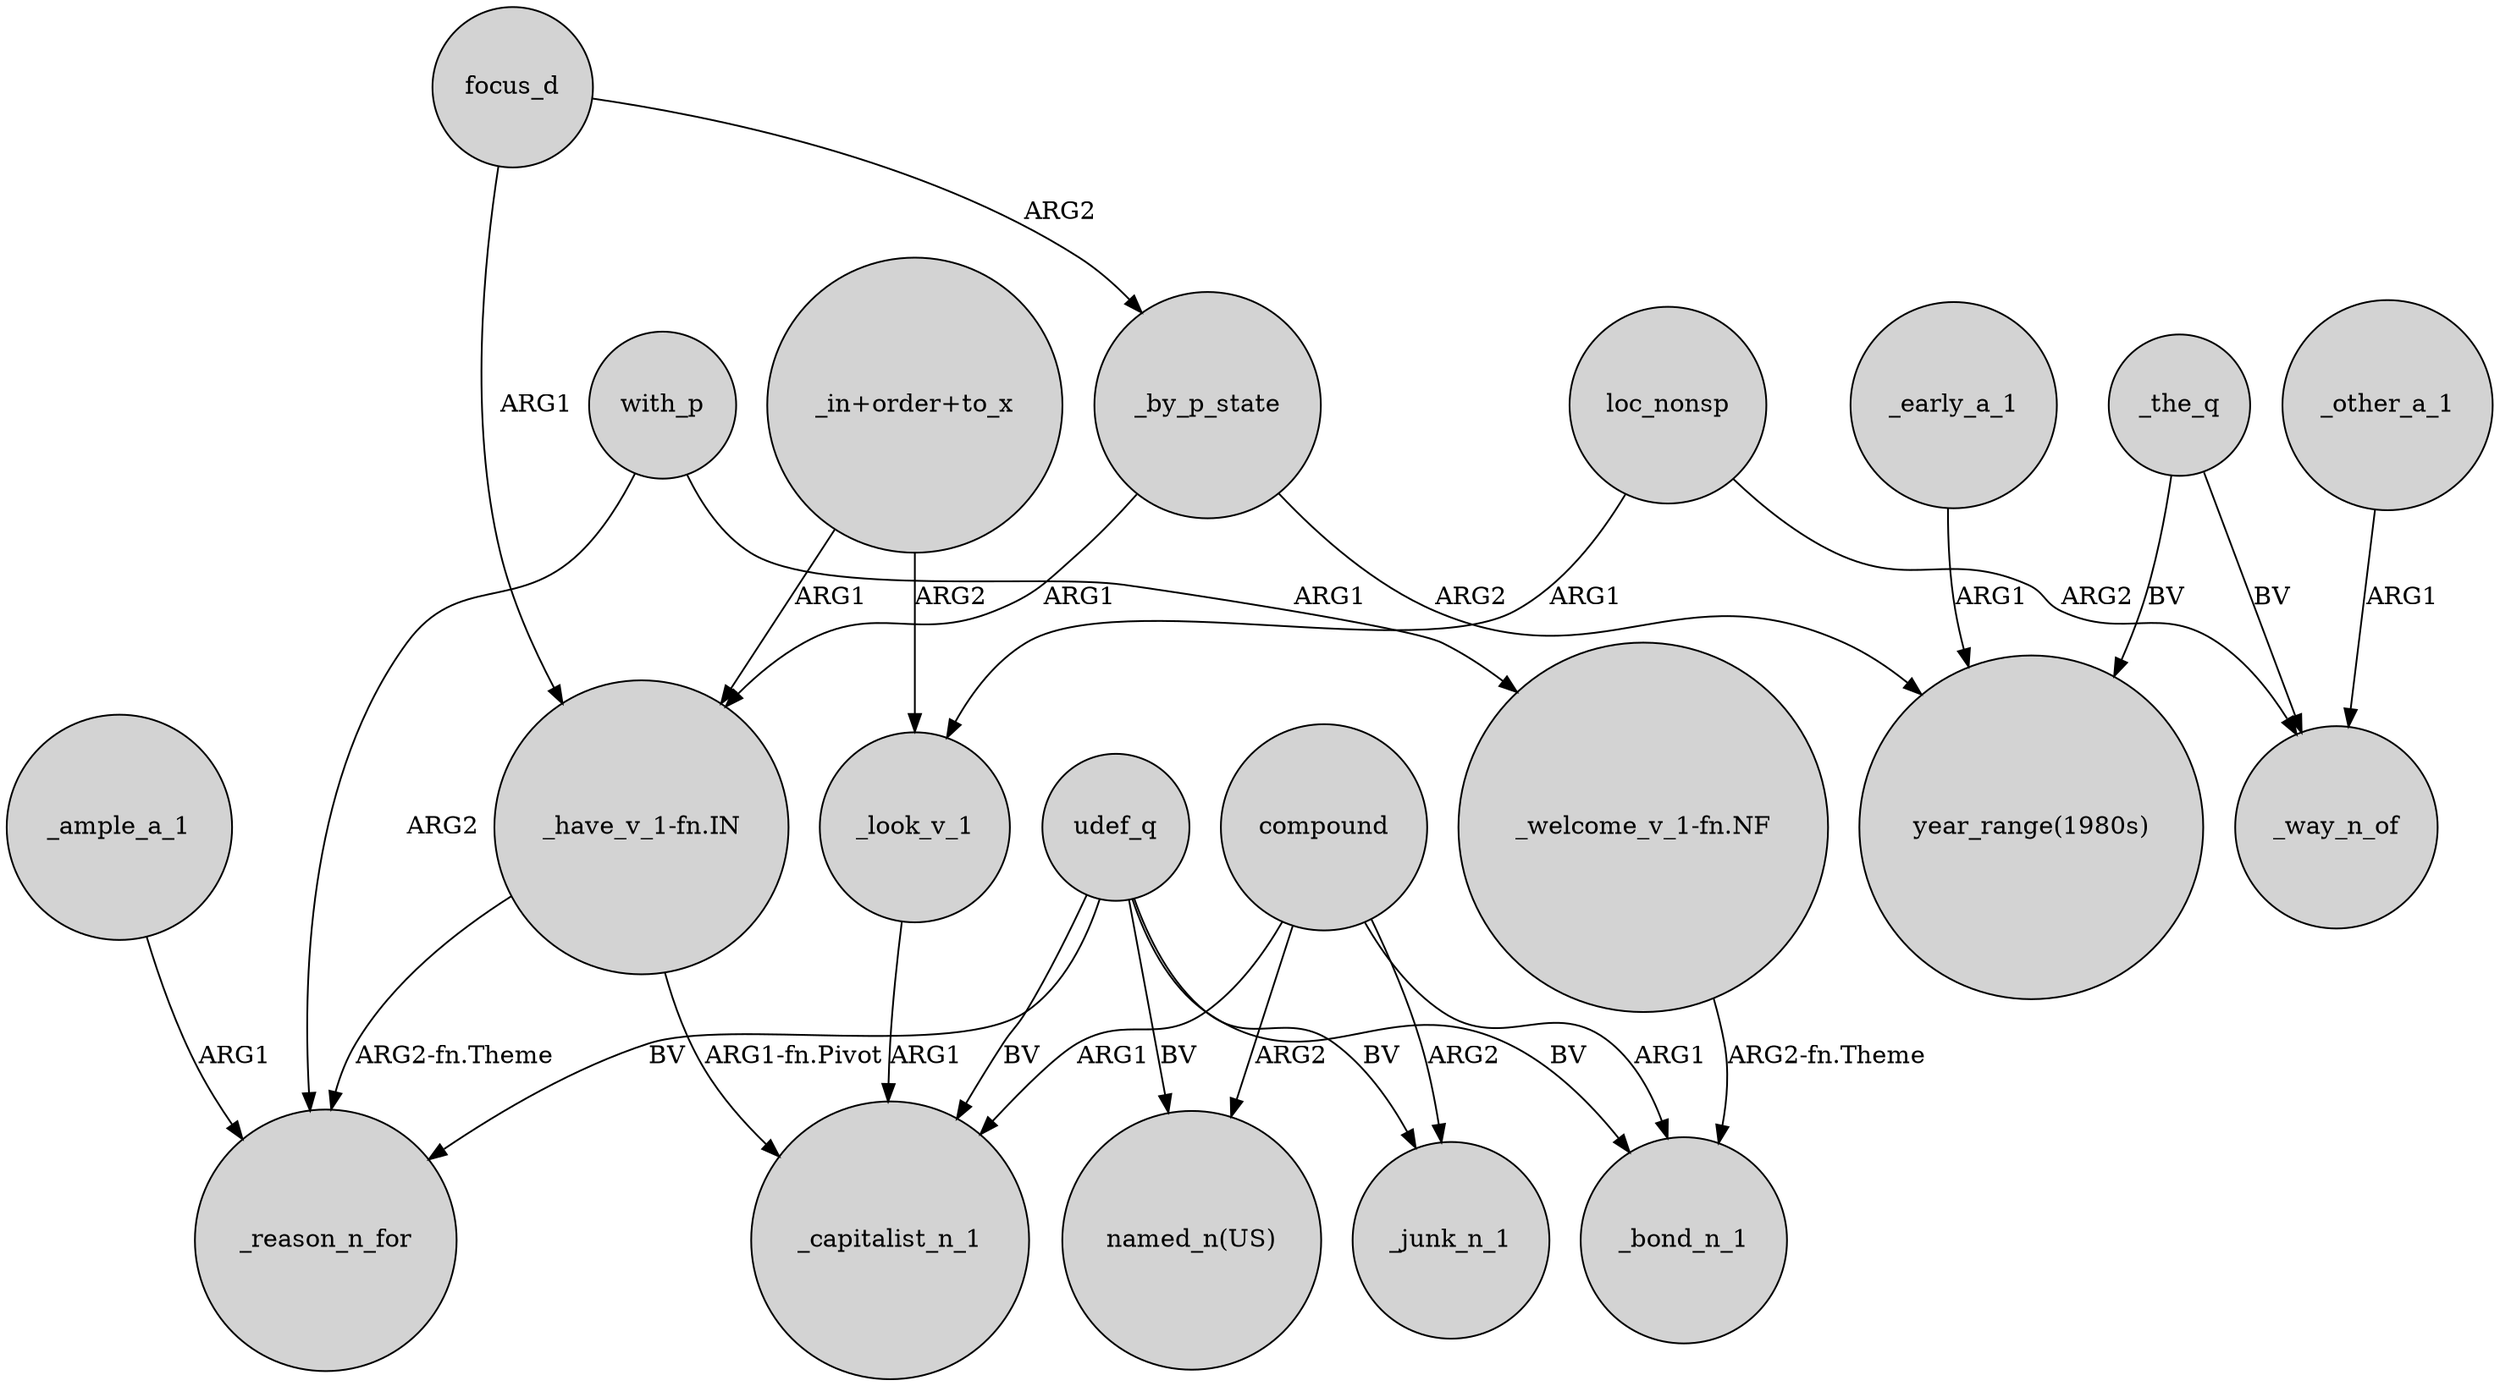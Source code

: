 digraph {
	node [shape=circle style=filled]
	focus_d -> "_have_v_1-fn.IN" [label=ARG1]
	focus_d -> _by_p_state [label=ARG2]
	with_p -> "_welcome_v_1-fn.NF" [label=ARG1]
	udef_q -> "named_n(US)" [label=BV]
	udef_q -> _capitalist_n_1 [label=BV]
	"_welcome_v_1-fn.NF" -> _bond_n_1 [label="ARG2-fn.Theme"]
	udef_q -> _reason_n_for [label=BV]
	with_p -> _reason_n_for [label=ARG2]
	"_in+order+to_x" -> _look_v_1 [label=ARG2]
	compound -> _bond_n_1 [label=ARG1]
	_the_q -> _way_n_of [label=BV]
	compound -> _capitalist_n_1 [label=ARG1]
	_by_p_state -> "year_range(1980s)" [label=ARG2]
	compound -> _junk_n_1 [label=ARG2]
	compound -> "named_n(US)" [label=ARG2]
	_look_v_1 -> _capitalist_n_1 [label=ARG1]
	_early_a_1 -> "year_range(1980s)" [label=ARG1]
	_ample_a_1 -> _reason_n_for [label=ARG1]
	udef_q -> _junk_n_1 [label=BV]
	loc_nonsp -> _way_n_of [label=ARG2]
	udef_q -> _bond_n_1 [label=BV]
	"_have_v_1-fn.IN" -> _reason_n_for [label="ARG2-fn.Theme"]
	"_in+order+to_x" -> "_have_v_1-fn.IN" [label=ARG1]
	_by_p_state -> "_have_v_1-fn.IN" [label=ARG1]
	"_have_v_1-fn.IN" -> _capitalist_n_1 [label="ARG1-fn.Pivot"]
	loc_nonsp -> _look_v_1 [label=ARG1]
	_other_a_1 -> _way_n_of [label=ARG1]
	_the_q -> "year_range(1980s)" [label=BV]
}
